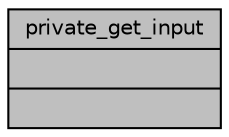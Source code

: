 digraph "private_get_input"
{
  edge [fontname="Helvetica",fontsize="10",labelfontname="Helvetica",labelfontsize="10"];
  node [fontname="Helvetica",fontsize="10",shape=record];
  Node1 [label="{private_get_input\n||}",height=0.2,width=0.4,color="black", fillcolor="grey75", style="filled", fontcolor="black"];
}
